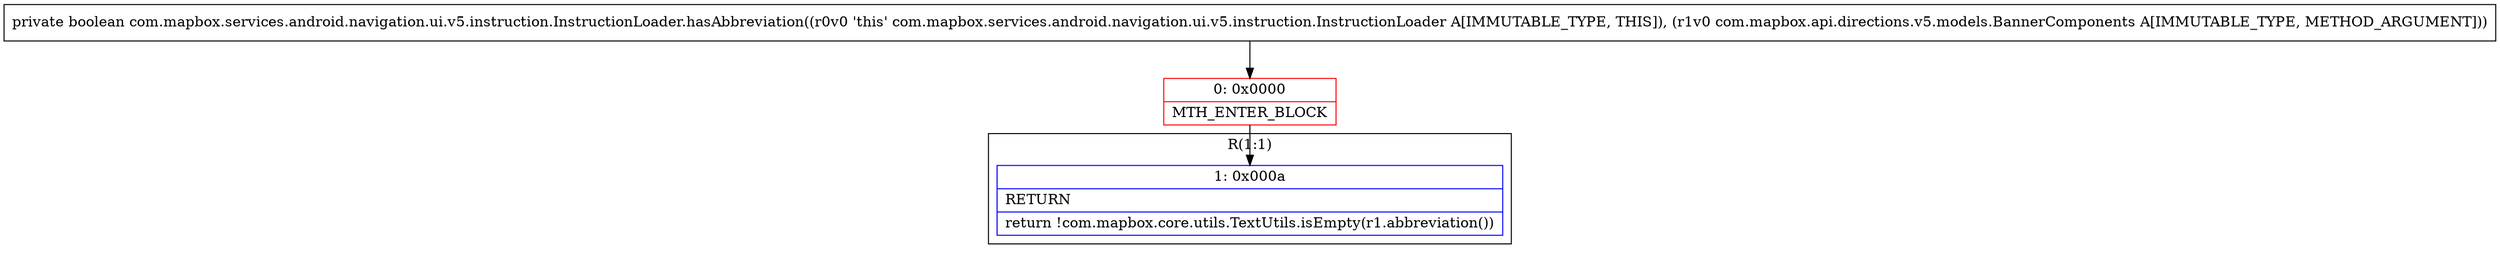 digraph "CFG forcom.mapbox.services.android.navigation.ui.v5.instruction.InstructionLoader.hasAbbreviation(Lcom\/mapbox\/api\/directions\/v5\/models\/BannerComponents;)Z" {
subgraph cluster_Region_1636183801 {
label = "R(1:1)";
node [shape=record,color=blue];
Node_1 [shape=record,label="{1\:\ 0x000a|RETURN\l|return !com.mapbox.core.utils.TextUtils.isEmpty(r1.abbreviation())\l}"];
}
Node_0 [shape=record,color=red,label="{0\:\ 0x0000|MTH_ENTER_BLOCK\l}"];
MethodNode[shape=record,label="{private boolean com.mapbox.services.android.navigation.ui.v5.instruction.InstructionLoader.hasAbbreviation((r0v0 'this' com.mapbox.services.android.navigation.ui.v5.instruction.InstructionLoader A[IMMUTABLE_TYPE, THIS]), (r1v0 com.mapbox.api.directions.v5.models.BannerComponents A[IMMUTABLE_TYPE, METHOD_ARGUMENT])) }"];
MethodNode -> Node_0;
Node_0 -> Node_1;
}

